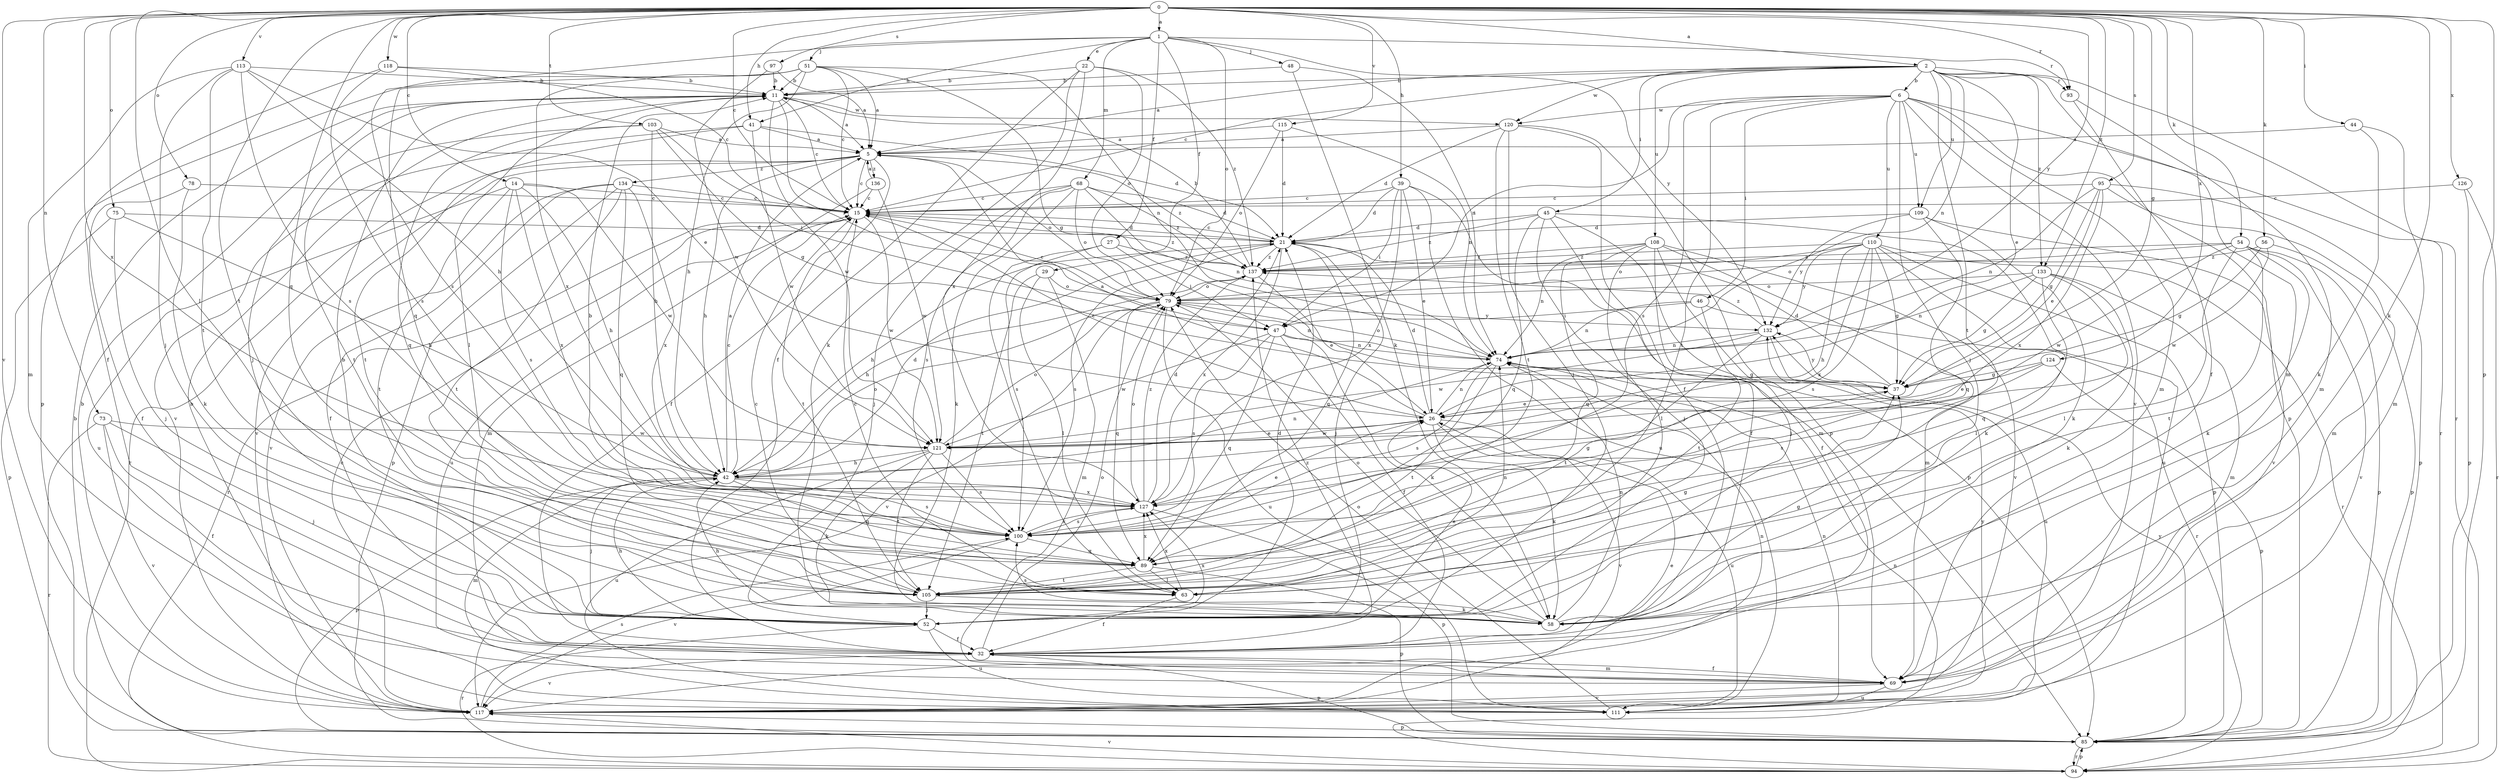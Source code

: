 strict digraph  {
0;
1;
2;
5;
6;
11;
14;
15;
21;
22;
26;
27;
29;
32;
37;
39;
41;
42;
44;
45;
46;
47;
48;
51;
52;
54;
56;
58;
63;
68;
69;
73;
74;
75;
78;
79;
85;
89;
93;
94;
95;
97;
100;
103;
105;
108;
109;
110;
111;
113;
115;
117;
118;
120;
121;
124;
126;
127;
132;
133;
134;
136;
137;
0 -> 1  [label=a];
0 -> 2  [label=a];
0 -> 14  [label=c];
0 -> 15  [label=c];
0 -> 37  [label=g];
0 -> 39  [label=h];
0 -> 41  [label=h];
0 -> 44  [label=i];
0 -> 54  [label=k];
0 -> 56  [label=k];
0 -> 58  [label=k];
0 -> 63  [label=l];
0 -> 73  [label=n];
0 -> 75  [label=o];
0 -> 78  [label=o];
0 -> 85  [label=p];
0 -> 89  [label=q];
0 -> 93  [label=r];
0 -> 95  [label=s];
0 -> 97  [label=s];
0 -> 103  [label=t];
0 -> 105  [label=t];
0 -> 113  [label=v];
0 -> 115  [label=v];
0 -> 117  [label=v];
0 -> 118  [label=w];
0 -> 124  [label=x];
0 -> 126  [label=x];
0 -> 127  [label=x];
0 -> 132  [label=y];
0 -> 133  [label=z];
1 -> 22  [label=e];
1 -> 27  [label=f];
1 -> 29  [label=f];
1 -> 41  [label=h];
1 -> 48  [label=j];
1 -> 51  [label=j];
1 -> 68  [label=m];
1 -> 79  [label=o];
1 -> 93  [label=r];
1 -> 100  [label=s];
1 -> 132  [label=y];
2 -> 5  [label=a];
2 -> 6  [label=b];
2 -> 11  [label=b];
2 -> 15  [label=c];
2 -> 26  [label=e];
2 -> 45  [label=i];
2 -> 69  [label=m];
2 -> 74  [label=n];
2 -> 93  [label=r];
2 -> 94  [label=r];
2 -> 105  [label=t];
2 -> 108  [label=u];
2 -> 109  [label=u];
2 -> 120  [label=w];
2 -> 133  [label=z];
5 -> 15  [label=c];
5 -> 32  [label=f];
5 -> 42  [label=h];
5 -> 79  [label=o];
5 -> 94  [label=r];
5 -> 117  [label=v];
5 -> 134  [label=z];
5 -> 136  [label=z];
5 -> 137  [label=z];
6 -> 46  [label=i];
6 -> 47  [label=i];
6 -> 52  [label=j];
6 -> 69  [label=m];
6 -> 85  [label=p];
6 -> 94  [label=r];
6 -> 100  [label=s];
6 -> 105  [label=t];
6 -> 109  [label=u];
6 -> 110  [label=u];
6 -> 117  [label=v];
6 -> 120  [label=w];
11 -> 5  [label=a];
11 -> 15  [label=c];
11 -> 47  [label=i];
11 -> 52  [label=j];
11 -> 63  [label=l];
11 -> 120  [label=w];
11 -> 121  [label=w];
14 -> 15  [label=c];
14 -> 42  [label=h];
14 -> 100  [label=s];
14 -> 105  [label=t];
14 -> 111  [label=u];
14 -> 121  [label=w];
14 -> 127  [label=x];
15 -> 21  [label=d];
15 -> 94  [label=r];
15 -> 105  [label=t];
15 -> 111  [label=u];
15 -> 121  [label=w];
15 -> 137  [label=z];
21 -> 15  [label=c];
21 -> 42  [label=h];
21 -> 52  [label=j];
21 -> 89  [label=q];
21 -> 100  [label=s];
21 -> 127  [label=x];
21 -> 137  [label=z];
22 -> 11  [label=b];
22 -> 32  [label=f];
22 -> 58  [label=k];
22 -> 79  [label=o];
22 -> 127  [label=x];
22 -> 137  [label=z];
26 -> 5  [label=a];
26 -> 15  [label=c];
26 -> 21  [label=d];
26 -> 58  [label=k];
26 -> 74  [label=n];
26 -> 111  [label=u];
26 -> 117  [label=v];
26 -> 121  [label=w];
27 -> 47  [label=i];
27 -> 63  [label=l];
27 -> 100  [label=s];
27 -> 137  [label=z];
29 -> 63  [label=l];
29 -> 69  [label=m];
29 -> 79  [label=o];
29 -> 105  [label=t];
32 -> 69  [label=m];
32 -> 79  [label=o];
32 -> 85  [label=p];
32 -> 117  [label=v];
32 -> 137  [label=z];
37 -> 21  [label=d];
37 -> 26  [label=e];
37 -> 132  [label=y];
39 -> 15  [label=c];
39 -> 21  [label=d];
39 -> 26  [label=e];
39 -> 47  [label=i];
39 -> 69  [label=m];
39 -> 111  [label=u];
39 -> 127  [label=x];
41 -> 5  [label=a];
41 -> 21  [label=d];
41 -> 105  [label=t];
41 -> 117  [label=v];
41 -> 121  [label=w];
42 -> 5  [label=a];
42 -> 15  [label=c];
42 -> 21  [label=d];
42 -> 52  [label=j];
42 -> 69  [label=m];
42 -> 74  [label=n];
42 -> 79  [label=o];
42 -> 85  [label=p];
42 -> 89  [label=q];
42 -> 100  [label=s];
42 -> 127  [label=x];
44 -> 5  [label=a];
44 -> 58  [label=k];
44 -> 69  [label=m];
45 -> 21  [label=d];
45 -> 32  [label=f];
45 -> 52  [label=j];
45 -> 85  [label=p];
45 -> 89  [label=q];
45 -> 111  [label=u];
45 -> 137  [label=z];
46 -> 47  [label=i];
46 -> 74  [label=n];
46 -> 94  [label=r];
46 -> 105  [label=t];
47 -> 32  [label=f];
47 -> 58  [label=k];
47 -> 74  [label=n];
47 -> 89  [label=q];
47 -> 100  [label=s];
47 -> 121  [label=w];
48 -> 11  [label=b];
48 -> 58  [label=k];
48 -> 74  [label=n];
51 -> 5  [label=a];
51 -> 11  [label=b];
51 -> 15  [label=c];
51 -> 37  [label=g];
51 -> 42  [label=h];
51 -> 74  [label=n];
51 -> 85  [label=p];
51 -> 89  [label=q];
51 -> 127  [label=x];
52 -> 11  [label=b];
52 -> 21  [label=d];
52 -> 26  [label=e];
52 -> 32  [label=f];
52 -> 42  [label=h];
52 -> 94  [label=r];
52 -> 111  [label=u];
52 -> 127  [label=x];
54 -> 58  [label=k];
54 -> 63  [label=l];
54 -> 79  [label=o];
54 -> 85  [label=p];
54 -> 105  [label=t];
54 -> 117  [label=v];
54 -> 121  [label=w];
54 -> 137  [label=z];
56 -> 37  [label=g];
56 -> 85  [label=p];
56 -> 121  [label=w];
56 -> 137  [label=z];
58 -> 37  [label=g];
58 -> 42  [label=h];
58 -> 74  [label=n];
58 -> 79  [label=o];
58 -> 100  [label=s];
63 -> 15  [label=c];
63 -> 32  [label=f];
63 -> 74  [label=n];
63 -> 127  [label=x];
68 -> 15  [label=c];
68 -> 21  [label=d];
68 -> 52  [label=j];
68 -> 58  [label=k];
68 -> 74  [label=n];
68 -> 79  [label=o];
68 -> 100  [label=s];
68 -> 137  [label=z];
69 -> 32  [label=f];
69 -> 111  [label=u];
69 -> 117  [label=v];
73 -> 32  [label=f];
73 -> 52  [label=j];
73 -> 94  [label=r];
73 -> 117  [label=v];
73 -> 121  [label=w];
74 -> 37  [label=g];
74 -> 79  [label=o];
74 -> 100  [label=s];
74 -> 105  [label=t];
75 -> 21  [label=d];
75 -> 42  [label=h];
75 -> 52  [label=j];
75 -> 85  [label=p];
78 -> 15  [label=c];
78 -> 32  [label=f];
78 -> 58  [label=k];
79 -> 15  [label=c];
79 -> 74  [label=n];
79 -> 89  [label=q];
79 -> 111  [label=u];
79 -> 117  [label=v];
79 -> 132  [label=y];
85 -> 11  [label=b];
85 -> 94  [label=r];
85 -> 132  [label=y];
89 -> 63  [label=l];
89 -> 85  [label=p];
89 -> 105  [label=t];
89 -> 127  [label=x];
93 -> 32  [label=f];
93 -> 69  [label=m];
94 -> 74  [label=n];
94 -> 85  [label=p];
94 -> 117  [label=v];
95 -> 15  [label=c];
95 -> 26  [label=e];
95 -> 37  [label=g];
95 -> 69  [label=m];
95 -> 74  [label=n];
95 -> 85  [label=p];
95 -> 127  [label=x];
97 -> 5  [label=a];
97 -> 11  [label=b];
97 -> 121  [label=w];
100 -> 11  [label=b];
100 -> 26  [label=e];
100 -> 89  [label=q];
100 -> 117  [label=v];
100 -> 127  [label=x];
103 -> 5  [label=a];
103 -> 37  [label=g];
103 -> 42  [label=h];
103 -> 47  [label=i];
103 -> 89  [label=q];
103 -> 105  [label=t];
105 -> 15  [label=c];
105 -> 37  [label=g];
105 -> 52  [label=j];
105 -> 58  [label=k];
108 -> 32  [label=f];
108 -> 52  [label=j];
108 -> 63  [label=l];
108 -> 69  [label=m];
108 -> 74  [label=n];
108 -> 89  [label=q];
108 -> 117  [label=v];
108 -> 137  [label=z];
109 -> 21  [label=d];
109 -> 58  [label=k];
109 -> 89  [label=q];
109 -> 117  [label=v];
109 -> 132  [label=y];
110 -> 37  [label=g];
110 -> 42  [label=h];
110 -> 58  [label=k];
110 -> 79  [label=o];
110 -> 85  [label=p];
110 -> 94  [label=r];
110 -> 100  [label=s];
110 -> 127  [label=x];
110 -> 132  [label=y];
110 -> 137  [label=z];
111 -> 11  [label=b];
111 -> 74  [label=n];
111 -> 79  [label=o];
111 -> 132  [label=y];
113 -> 11  [label=b];
113 -> 26  [label=e];
113 -> 42  [label=h];
113 -> 52  [label=j];
113 -> 69  [label=m];
113 -> 100  [label=s];
113 -> 105  [label=t];
115 -> 5  [label=a];
115 -> 21  [label=d];
115 -> 74  [label=n];
115 -> 79  [label=o];
117 -> 11  [label=b];
117 -> 15  [label=c];
117 -> 26  [label=e];
117 -> 74  [label=n];
117 -> 85  [label=p];
117 -> 100  [label=s];
118 -> 11  [label=b];
118 -> 15  [label=c];
118 -> 32  [label=f];
118 -> 100  [label=s];
120 -> 5  [label=a];
120 -> 21  [label=d];
120 -> 32  [label=f];
120 -> 52  [label=j];
120 -> 85  [label=p];
120 -> 105  [label=t];
121 -> 26  [label=e];
121 -> 42  [label=h];
121 -> 58  [label=k];
121 -> 79  [label=o];
121 -> 100  [label=s];
121 -> 105  [label=t];
121 -> 111  [label=u];
124 -> 26  [label=e];
124 -> 37  [label=g];
124 -> 85  [label=p];
124 -> 100  [label=s];
126 -> 15  [label=c];
126 -> 85  [label=p];
126 -> 94  [label=r];
127 -> 21  [label=d];
127 -> 37  [label=g];
127 -> 79  [label=o];
127 -> 85  [label=p];
127 -> 100  [label=s];
127 -> 137  [label=z];
132 -> 74  [label=n];
132 -> 105  [label=t];
132 -> 111  [label=u];
132 -> 121  [label=w];
132 -> 137  [label=z];
133 -> 37  [label=g];
133 -> 58  [label=k];
133 -> 63  [label=l];
133 -> 69  [label=m];
133 -> 74  [label=n];
133 -> 79  [label=o];
133 -> 89  [label=q];
134 -> 15  [label=c];
134 -> 32  [label=f];
134 -> 85  [label=p];
134 -> 89  [label=q];
134 -> 105  [label=t];
134 -> 117  [label=v];
134 -> 127  [label=x];
136 -> 5  [label=a];
136 -> 15  [label=c];
136 -> 69  [label=m];
136 -> 121  [label=w];
137 -> 11  [label=b];
137 -> 26  [label=e];
137 -> 42  [label=h];
137 -> 79  [label=o];
}

